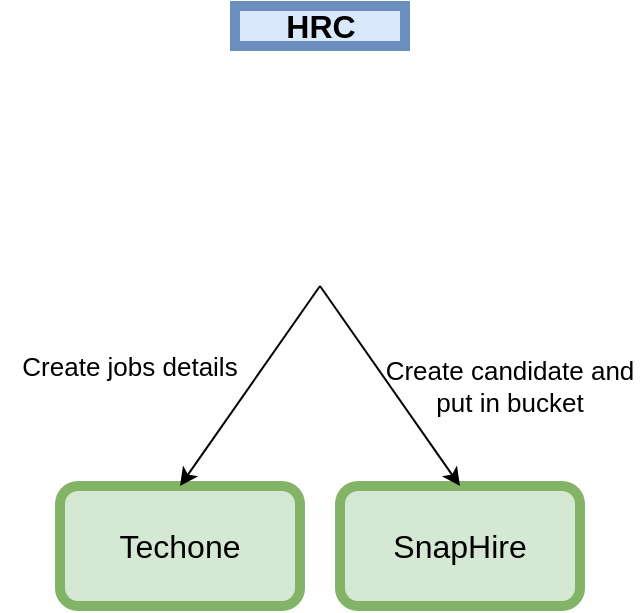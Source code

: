<mxfile version="14.6.0" type="github">
  <diagram id="wxwdOOfYff3dohQMdXHA" name="Page-1">
    <mxGraphModel dx="1185" dy="662" grid="1" gridSize="10" guides="1" tooltips="1" connect="1" arrows="1" fold="1" page="1" pageScale="1" pageWidth="1100" pageHeight="850" math="0" shadow="0">
      <root>
        <mxCell id="0" />
        <mxCell id="1" parent="0" />
        <mxCell id="m-1uC_l2-zd1EJGY06N7-2" value="" style="shape=image;html=1;verticalAlign=top;verticalLabelPosition=bottom;labelBackgroundColor=#ffffff;imageAspect=0;aspect=fixed;image=https://cdn4.iconfinder.com/data/icons/general-office/91/General_Office_32-128.png" vertex="1" parent="1">
          <mxGeometry x="105" y="240" width="110" height="110" as="geometry" />
        </mxCell>
        <mxCell id="m-1uC_l2-zd1EJGY06N7-3" value="HRC" style="text;html=1;strokeColor=#6c8ebf;fillColor=#dae8fc;align=center;verticalAlign=middle;whiteSpace=wrap;rounded=0;strokeWidth=5;fontStyle=1;fontSize=16;" vertex="1" parent="1">
          <mxGeometry x="117.5" y="210" width="85" height="20" as="geometry" />
        </mxCell>
        <mxCell id="m-1uC_l2-zd1EJGY06N7-6" value="SnapHire" style="rounded=1;whiteSpace=wrap;html=1;fontSize=16;strokeWidth=5;align=center;fillColor=#d5e8d4;strokeColor=#82b366;" vertex="1" parent="1">
          <mxGeometry x="170" y="450" width="120" height="60" as="geometry" />
        </mxCell>
        <mxCell id="m-1uC_l2-zd1EJGY06N7-7" value="Techone" style="rounded=1;whiteSpace=wrap;html=1;fontSize=16;strokeWidth=5;align=center;fillColor=#d5e8d4;strokeColor=#82b366;" vertex="1" parent="1">
          <mxGeometry x="30" y="450" width="120" height="60" as="geometry" />
        </mxCell>
        <mxCell id="m-1uC_l2-zd1EJGY06N7-8" value="" style="endArrow=classic;html=1;fontSize=16;fontColor=#000000;exitX=0.5;exitY=1;exitDx=0;exitDy=0;entryX=0.5;entryY=0;entryDx=0;entryDy=0;" edge="1" parent="1" source="m-1uC_l2-zd1EJGY06N7-2" target="m-1uC_l2-zd1EJGY06N7-7">
          <mxGeometry width="50" height="50" relative="1" as="geometry">
            <mxPoint x="495" y="430" as="sourcePoint" />
            <mxPoint x="545" y="380" as="targetPoint" />
          </mxGeometry>
        </mxCell>
        <mxCell id="m-1uC_l2-zd1EJGY06N7-9" value="" style="endArrow=classic;html=1;fontSize=16;fontColor=#000000;exitX=0.5;exitY=1;exitDx=0;exitDy=0;entryX=0.5;entryY=0;entryDx=0;entryDy=0;" edge="1" parent="1" source="m-1uC_l2-zd1EJGY06N7-2" target="m-1uC_l2-zd1EJGY06N7-6">
          <mxGeometry width="50" height="50" relative="1" as="geometry">
            <mxPoint x="170" y="360" as="sourcePoint" />
            <mxPoint x="100" y="460" as="targetPoint" />
          </mxGeometry>
        </mxCell>
        <mxCell id="m-1uC_l2-zd1EJGY06N7-10" value="Create jobs details" style="text;html=1;strokeColor=none;fillColor=none;align=center;verticalAlign=middle;whiteSpace=wrap;rounded=0;fontSize=13;fontColor=#000000;strokeWidth=1;" vertex="1" parent="1">
          <mxGeometry y="370" width="130" height="40" as="geometry" />
        </mxCell>
        <mxCell id="m-1uC_l2-zd1EJGY06N7-11" value="Create candidate and put in bucket" style="text;html=1;strokeColor=none;fillColor=none;align=center;verticalAlign=middle;whiteSpace=wrap;rounded=0;fontSize=13;fontColor=#000000;strokeWidth=1;" vertex="1" parent="1">
          <mxGeometry x="190" y="380" width="130" height="40" as="geometry" />
        </mxCell>
      </root>
    </mxGraphModel>
  </diagram>
</mxfile>
